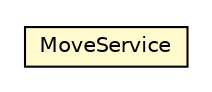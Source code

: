 #!/usr/local/bin/dot
#
# Class diagram 
# Generated by UMLGraph version 5.1 (http://www.umlgraph.org/)
#

digraph G {
	edge [fontname="Helvetica",fontsize=10,labelfontname="Helvetica",labelfontsize=10];
	node [fontname="Helvetica",fontsize=10,shape=plaintext];
	nodesep=0.25;
	ranksep=0.5;
	// com.nikolay.tictactoe.service.MoveService
	c474 [label=<<table title="com.nikolay.tictactoe.service.MoveService" border="0" cellborder="1" cellspacing="0" cellpadding="2" port="p" bgcolor="lemonChiffon" href="./MoveService.html">
		<tr><td><table border="0" cellspacing="0" cellpadding="1">
<tr><td align="center" balign="center"> MoveService </td></tr>
		</table></td></tr>
		</table>>, fontname="Helvetica", fontcolor="black", fontsize=10.0];
}


